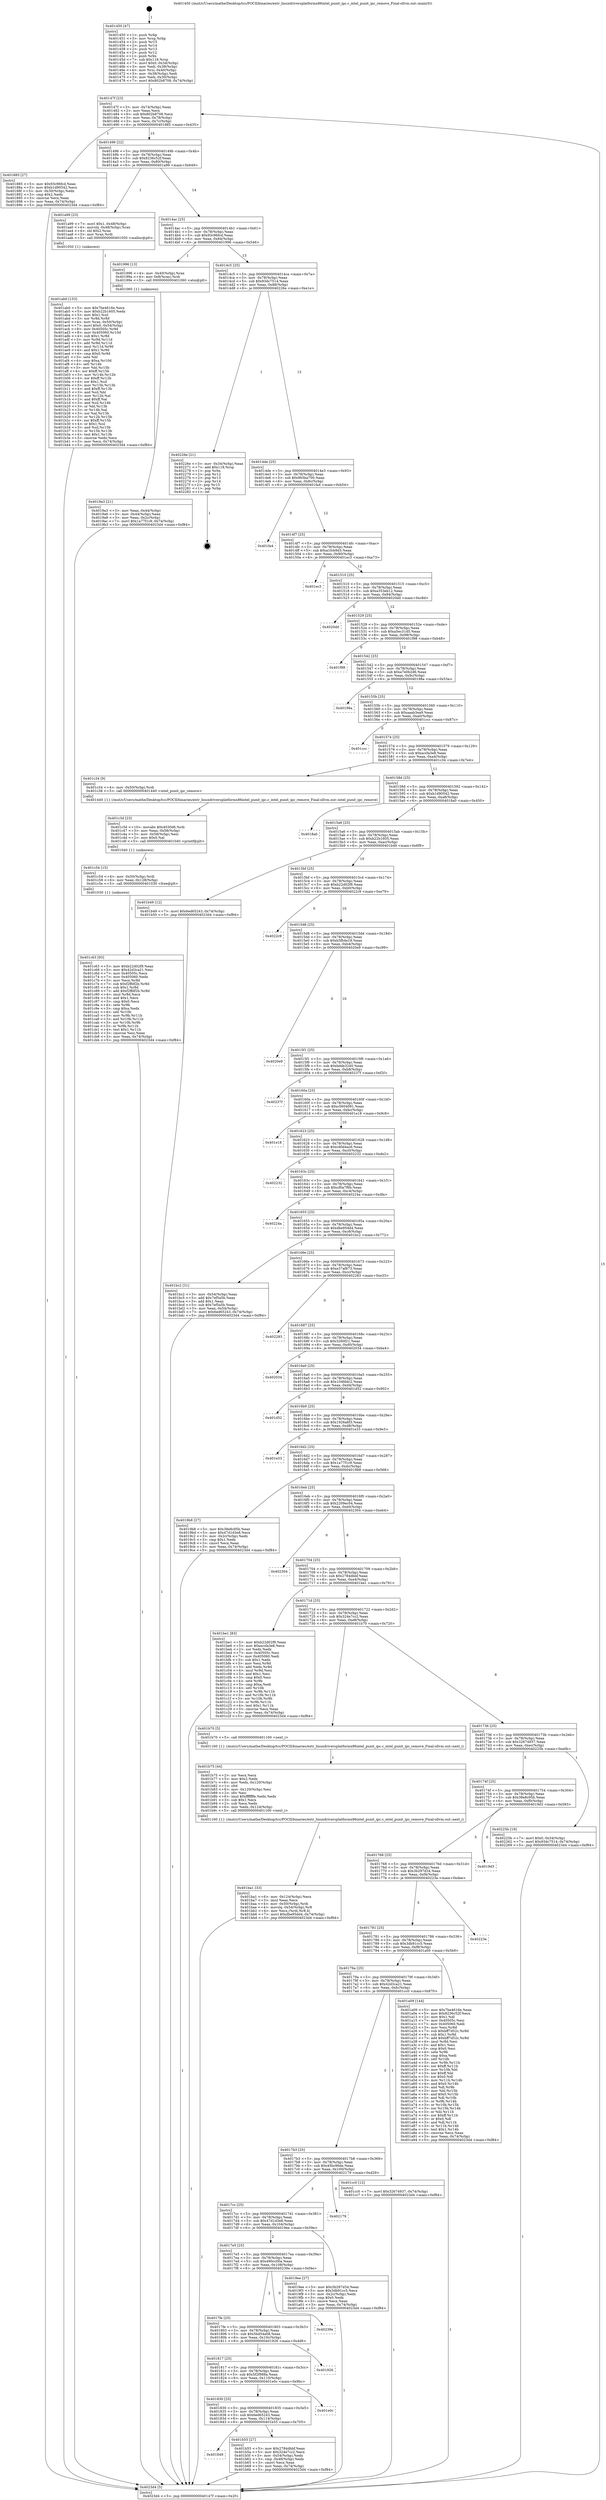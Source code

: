 digraph "0x401450" {
  label = "0x401450 (/mnt/c/Users/mathe/Desktop/tcc/POCII/binaries/extr_linuxdriversplatformx86intel_punit_ipc.c_intel_punit_ipc_remove_Final-ollvm.out::main(0))"
  labelloc = "t"
  node[shape=record]

  Entry [label="",width=0.3,height=0.3,shape=circle,fillcolor=black,style=filled]
  "0x40147f" [label="{
     0x40147f [23]\l
     | [instrs]\l
     &nbsp;&nbsp;0x40147f \<+3\>: mov -0x74(%rbp),%eax\l
     &nbsp;&nbsp;0x401482 \<+2\>: mov %eax,%ecx\l
     &nbsp;&nbsp;0x401484 \<+6\>: sub $0x802b8708,%ecx\l
     &nbsp;&nbsp;0x40148a \<+3\>: mov %eax,-0x78(%rbp)\l
     &nbsp;&nbsp;0x40148d \<+3\>: mov %ecx,-0x7c(%rbp)\l
     &nbsp;&nbsp;0x401490 \<+6\>: je 0000000000401885 \<main+0x435\>\l
  }"]
  "0x401885" [label="{
     0x401885 [27]\l
     | [instrs]\l
     &nbsp;&nbsp;0x401885 \<+5\>: mov $0x93c96fcd,%eax\l
     &nbsp;&nbsp;0x40188a \<+5\>: mov $0xb1d90542,%ecx\l
     &nbsp;&nbsp;0x40188f \<+3\>: mov -0x30(%rbp),%edx\l
     &nbsp;&nbsp;0x401892 \<+3\>: cmp $0x2,%edx\l
     &nbsp;&nbsp;0x401895 \<+3\>: cmovne %ecx,%eax\l
     &nbsp;&nbsp;0x401898 \<+3\>: mov %eax,-0x74(%rbp)\l
     &nbsp;&nbsp;0x40189b \<+5\>: jmp 00000000004023d4 \<main+0xf84\>\l
  }"]
  "0x401496" [label="{
     0x401496 [22]\l
     | [instrs]\l
     &nbsp;&nbsp;0x401496 \<+5\>: jmp 000000000040149b \<main+0x4b\>\l
     &nbsp;&nbsp;0x40149b \<+3\>: mov -0x78(%rbp),%eax\l
     &nbsp;&nbsp;0x40149e \<+5\>: sub $0x8236c52f,%eax\l
     &nbsp;&nbsp;0x4014a3 \<+3\>: mov %eax,-0x80(%rbp)\l
     &nbsp;&nbsp;0x4014a6 \<+6\>: je 0000000000401a99 \<main+0x649\>\l
  }"]
  "0x4023d4" [label="{
     0x4023d4 [5]\l
     | [instrs]\l
     &nbsp;&nbsp;0x4023d4 \<+5\>: jmp 000000000040147f \<main+0x2f\>\l
  }"]
  "0x401450" [label="{
     0x401450 [47]\l
     | [instrs]\l
     &nbsp;&nbsp;0x401450 \<+1\>: push %rbp\l
     &nbsp;&nbsp;0x401451 \<+3\>: mov %rsp,%rbp\l
     &nbsp;&nbsp;0x401454 \<+2\>: push %r15\l
     &nbsp;&nbsp;0x401456 \<+2\>: push %r14\l
     &nbsp;&nbsp;0x401458 \<+2\>: push %r13\l
     &nbsp;&nbsp;0x40145a \<+2\>: push %r12\l
     &nbsp;&nbsp;0x40145c \<+1\>: push %rbx\l
     &nbsp;&nbsp;0x40145d \<+7\>: sub $0x118,%rsp\l
     &nbsp;&nbsp;0x401464 \<+7\>: movl $0x0,-0x34(%rbp)\l
     &nbsp;&nbsp;0x40146b \<+3\>: mov %edi,-0x38(%rbp)\l
     &nbsp;&nbsp;0x40146e \<+4\>: mov %rsi,-0x40(%rbp)\l
     &nbsp;&nbsp;0x401472 \<+3\>: mov -0x38(%rbp),%edi\l
     &nbsp;&nbsp;0x401475 \<+3\>: mov %edi,-0x30(%rbp)\l
     &nbsp;&nbsp;0x401478 \<+7\>: movl $0x802b8708,-0x74(%rbp)\l
  }"]
  Exit [label="",width=0.3,height=0.3,shape=circle,fillcolor=black,style=filled,peripheries=2]
  "0x401a99" [label="{
     0x401a99 [23]\l
     | [instrs]\l
     &nbsp;&nbsp;0x401a99 \<+7\>: movl $0x1,-0x48(%rbp)\l
     &nbsp;&nbsp;0x401aa0 \<+4\>: movslq -0x48(%rbp),%rax\l
     &nbsp;&nbsp;0x401aa4 \<+4\>: shl $0x2,%rax\l
     &nbsp;&nbsp;0x401aa8 \<+3\>: mov %rax,%rdi\l
     &nbsp;&nbsp;0x401aab \<+5\>: call 0000000000401050 \<malloc@plt\>\l
     | [calls]\l
     &nbsp;&nbsp;0x401050 \{1\} (unknown)\l
  }"]
  "0x4014ac" [label="{
     0x4014ac [25]\l
     | [instrs]\l
     &nbsp;&nbsp;0x4014ac \<+5\>: jmp 00000000004014b1 \<main+0x61\>\l
     &nbsp;&nbsp;0x4014b1 \<+3\>: mov -0x78(%rbp),%eax\l
     &nbsp;&nbsp;0x4014b4 \<+5\>: sub $0x93c96fcd,%eax\l
     &nbsp;&nbsp;0x4014b9 \<+6\>: mov %eax,-0x84(%rbp)\l
     &nbsp;&nbsp;0x4014bf \<+6\>: je 0000000000401996 \<main+0x546\>\l
  }"]
  "0x401c63" [label="{
     0x401c63 [93]\l
     | [instrs]\l
     &nbsp;&nbsp;0x401c63 \<+5\>: mov $0xb22d02f9,%eax\l
     &nbsp;&nbsp;0x401c68 \<+5\>: mov $0x42d3ca21,%esi\l
     &nbsp;&nbsp;0x401c6d \<+7\>: mov 0x40505c,%ecx\l
     &nbsp;&nbsp;0x401c74 \<+7\>: mov 0x405060,%edx\l
     &nbsp;&nbsp;0x401c7b \<+3\>: mov %ecx,%r8d\l
     &nbsp;&nbsp;0x401c7e \<+7\>: sub $0xf2ffdf2b,%r8d\l
     &nbsp;&nbsp;0x401c85 \<+4\>: sub $0x1,%r8d\l
     &nbsp;&nbsp;0x401c89 \<+7\>: add $0xf2ffdf2b,%r8d\l
     &nbsp;&nbsp;0x401c90 \<+4\>: imul %r8d,%ecx\l
     &nbsp;&nbsp;0x401c94 \<+3\>: and $0x1,%ecx\l
     &nbsp;&nbsp;0x401c97 \<+3\>: cmp $0x0,%ecx\l
     &nbsp;&nbsp;0x401c9a \<+4\>: sete %r9b\l
     &nbsp;&nbsp;0x401c9e \<+3\>: cmp $0xa,%edx\l
     &nbsp;&nbsp;0x401ca1 \<+4\>: setl %r10b\l
     &nbsp;&nbsp;0x401ca5 \<+3\>: mov %r9b,%r11b\l
     &nbsp;&nbsp;0x401ca8 \<+3\>: and %r10b,%r11b\l
     &nbsp;&nbsp;0x401cab \<+3\>: xor %r10b,%r9b\l
     &nbsp;&nbsp;0x401cae \<+3\>: or %r9b,%r11b\l
     &nbsp;&nbsp;0x401cb1 \<+4\>: test $0x1,%r11b\l
     &nbsp;&nbsp;0x401cb5 \<+3\>: cmovne %esi,%eax\l
     &nbsp;&nbsp;0x401cb8 \<+3\>: mov %eax,-0x74(%rbp)\l
     &nbsp;&nbsp;0x401cbb \<+5\>: jmp 00000000004023d4 \<main+0xf84\>\l
  }"]
  "0x401996" [label="{
     0x401996 [13]\l
     | [instrs]\l
     &nbsp;&nbsp;0x401996 \<+4\>: mov -0x40(%rbp),%rax\l
     &nbsp;&nbsp;0x40199a \<+4\>: mov 0x8(%rax),%rdi\l
     &nbsp;&nbsp;0x40199e \<+5\>: call 0000000000401060 \<atoi@plt\>\l
     | [calls]\l
     &nbsp;&nbsp;0x401060 \{1\} (unknown)\l
  }"]
  "0x4014c5" [label="{
     0x4014c5 [25]\l
     | [instrs]\l
     &nbsp;&nbsp;0x4014c5 \<+5\>: jmp 00000000004014ca \<main+0x7a\>\l
     &nbsp;&nbsp;0x4014ca \<+3\>: mov -0x78(%rbp),%eax\l
     &nbsp;&nbsp;0x4014cd \<+5\>: sub $0x93dc7514,%eax\l
     &nbsp;&nbsp;0x4014d2 \<+6\>: mov %eax,-0x88(%rbp)\l
     &nbsp;&nbsp;0x4014d8 \<+6\>: je 000000000040226e \<main+0xe1e\>\l
  }"]
  "0x4019a3" [label="{
     0x4019a3 [21]\l
     | [instrs]\l
     &nbsp;&nbsp;0x4019a3 \<+3\>: mov %eax,-0x44(%rbp)\l
     &nbsp;&nbsp;0x4019a6 \<+3\>: mov -0x44(%rbp),%eax\l
     &nbsp;&nbsp;0x4019a9 \<+3\>: mov %eax,-0x2c(%rbp)\l
     &nbsp;&nbsp;0x4019ac \<+7\>: movl $0x1a77f1c9,-0x74(%rbp)\l
     &nbsp;&nbsp;0x4019b3 \<+5\>: jmp 00000000004023d4 \<main+0xf84\>\l
  }"]
  "0x401c54" [label="{
     0x401c54 [15]\l
     | [instrs]\l
     &nbsp;&nbsp;0x401c54 \<+4\>: mov -0x50(%rbp),%rdi\l
     &nbsp;&nbsp;0x401c58 \<+6\>: mov %eax,-0x128(%rbp)\l
     &nbsp;&nbsp;0x401c5e \<+5\>: call 0000000000401030 \<free@plt\>\l
     | [calls]\l
     &nbsp;&nbsp;0x401030 \{1\} (unknown)\l
  }"]
  "0x40226e" [label="{
     0x40226e [21]\l
     | [instrs]\l
     &nbsp;&nbsp;0x40226e \<+3\>: mov -0x34(%rbp),%eax\l
     &nbsp;&nbsp;0x402271 \<+7\>: add $0x118,%rsp\l
     &nbsp;&nbsp;0x402278 \<+1\>: pop %rbx\l
     &nbsp;&nbsp;0x402279 \<+2\>: pop %r12\l
     &nbsp;&nbsp;0x40227b \<+2\>: pop %r13\l
     &nbsp;&nbsp;0x40227d \<+2\>: pop %r14\l
     &nbsp;&nbsp;0x40227f \<+2\>: pop %r15\l
     &nbsp;&nbsp;0x402281 \<+1\>: pop %rbp\l
     &nbsp;&nbsp;0x402282 \<+1\>: ret\l
  }"]
  "0x4014de" [label="{
     0x4014de [25]\l
     | [instrs]\l
     &nbsp;&nbsp;0x4014de \<+5\>: jmp 00000000004014e3 \<main+0x93\>\l
     &nbsp;&nbsp;0x4014e3 \<+3\>: mov -0x78(%rbp),%eax\l
     &nbsp;&nbsp;0x4014e6 \<+5\>: sub $0x9b5ba700,%eax\l
     &nbsp;&nbsp;0x4014eb \<+6\>: mov %eax,-0x8c(%rbp)\l
     &nbsp;&nbsp;0x4014f1 \<+6\>: je 0000000000401fa4 \<main+0xb54\>\l
  }"]
  "0x401c3d" [label="{
     0x401c3d [23]\l
     | [instrs]\l
     &nbsp;&nbsp;0x401c3d \<+10\>: movabs $0x4030d6,%rdi\l
     &nbsp;&nbsp;0x401c47 \<+3\>: mov %eax,-0x58(%rbp)\l
     &nbsp;&nbsp;0x401c4a \<+3\>: mov -0x58(%rbp),%esi\l
     &nbsp;&nbsp;0x401c4d \<+2\>: mov $0x0,%al\l
     &nbsp;&nbsp;0x401c4f \<+5\>: call 0000000000401040 \<printf@plt\>\l
     | [calls]\l
     &nbsp;&nbsp;0x401040 \{1\} (unknown)\l
  }"]
  "0x401fa4" [label="{
     0x401fa4\l
  }", style=dashed]
  "0x4014f7" [label="{
     0x4014f7 [25]\l
     | [instrs]\l
     &nbsp;&nbsp;0x4014f7 \<+5\>: jmp 00000000004014fc \<main+0xac\>\l
     &nbsp;&nbsp;0x4014fc \<+3\>: mov -0x78(%rbp),%eax\l
     &nbsp;&nbsp;0x4014ff \<+5\>: sub $0xa1fcb9d3,%eax\l
     &nbsp;&nbsp;0x401504 \<+6\>: mov %eax,-0x90(%rbp)\l
     &nbsp;&nbsp;0x40150a \<+6\>: je 0000000000401ec3 \<main+0xa73\>\l
  }"]
  "0x401ba1" [label="{
     0x401ba1 [33]\l
     | [instrs]\l
     &nbsp;&nbsp;0x401ba1 \<+6\>: mov -0x124(%rbp),%ecx\l
     &nbsp;&nbsp;0x401ba7 \<+3\>: imul %eax,%ecx\l
     &nbsp;&nbsp;0x401baa \<+4\>: mov -0x50(%rbp),%rdi\l
     &nbsp;&nbsp;0x401bae \<+4\>: movslq -0x54(%rbp),%r8\l
     &nbsp;&nbsp;0x401bb2 \<+4\>: mov %ecx,(%rdi,%r8,4)\l
     &nbsp;&nbsp;0x401bb6 \<+7\>: movl $0xdbe95dd4,-0x74(%rbp)\l
     &nbsp;&nbsp;0x401bbd \<+5\>: jmp 00000000004023d4 \<main+0xf84\>\l
  }"]
  "0x401ec3" [label="{
     0x401ec3\l
  }", style=dashed]
  "0x401510" [label="{
     0x401510 [25]\l
     | [instrs]\l
     &nbsp;&nbsp;0x401510 \<+5\>: jmp 0000000000401515 \<main+0xc5\>\l
     &nbsp;&nbsp;0x401515 \<+3\>: mov -0x78(%rbp),%eax\l
     &nbsp;&nbsp;0x401518 \<+5\>: sub $0xa353eb12,%eax\l
     &nbsp;&nbsp;0x40151d \<+6\>: mov %eax,-0x94(%rbp)\l
     &nbsp;&nbsp;0x401523 \<+6\>: je 00000000004020dd \<main+0xc8d\>\l
  }"]
  "0x401b75" [label="{
     0x401b75 [44]\l
     | [instrs]\l
     &nbsp;&nbsp;0x401b75 \<+2\>: xor %ecx,%ecx\l
     &nbsp;&nbsp;0x401b77 \<+5\>: mov $0x2,%edx\l
     &nbsp;&nbsp;0x401b7c \<+6\>: mov %edx,-0x120(%rbp)\l
     &nbsp;&nbsp;0x401b82 \<+1\>: cltd\l
     &nbsp;&nbsp;0x401b83 \<+6\>: mov -0x120(%rbp),%esi\l
     &nbsp;&nbsp;0x401b89 \<+2\>: idiv %esi\l
     &nbsp;&nbsp;0x401b8b \<+6\>: imul $0xfffffffe,%edx,%edx\l
     &nbsp;&nbsp;0x401b91 \<+3\>: sub $0x1,%ecx\l
     &nbsp;&nbsp;0x401b94 \<+2\>: sub %ecx,%edx\l
     &nbsp;&nbsp;0x401b96 \<+6\>: mov %edx,-0x124(%rbp)\l
     &nbsp;&nbsp;0x401b9c \<+5\>: call 0000000000401160 \<next_i\>\l
     | [calls]\l
     &nbsp;&nbsp;0x401160 \{1\} (/mnt/c/Users/mathe/Desktop/tcc/POCII/binaries/extr_linuxdriversplatformx86intel_punit_ipc.c_intel_punit_ipc_remove_Final-ollvm.out::next_i)\l
  }"]
  "0x4020dd" [label="{
     0x4020dd\l
  }", style=dashed]
  "0x401529" [label="{
     0x401529 [25]\l
     | [instrs]\l
     &nbsp;&nbsp;0x401529 \<+5\>: jmp 000000000040152e \<main+0xde\>\l
     &nbsp;&nbsp;0x40152e \<+3\>: mov -0x78(%rbp),%eax\l
     &nbsp;&nbsp;0x401531 \<+5\>: sub $0xa5ec31d5,%eax\l
     &nbsp;&nbsp;0x401536 \<+6\>: mov %eax,-0x98(%rbp)\l
     &nbsp;&nbsp;0x40153c \<+6\>: je 0000000000401f98 \<main+0xb48\>\l
  }"]
  "0x401849" [label="{
     0x401849\l
  }", style=dashed]
  "0x401f98" [label="{
     0x401f98\l
  }", style=dashed]
  "0x401542" [label="{
     0x401542 [25]\l
     | [instrs]\l
     &nbsp;&nbsp;0x401542 \<+5\>: jmp 0000000000401547 \<main+0xf7\>\l
     &nbsp;&nbsp;0x401547 \<+3\>: mov -0x78(%rbp),%eax\l
     &nbsp;&nbsp;0x40154a \<+5\>: sub $0xa7e0b2d6,%eax\l
     &nbsp;&nbsp;0x40154f \<+6\>: mov %eax,-0x9c(%rbp)\l
     &nbsp;&nbsp;0x401555 \<+6\>: je 000000000040198a \<main+0x53a\>\l
  }"]
  "0x401b55" [label="{
     0x401b55 [27]\l
     | [instrs]\l
     &nbsp;&nbsp;0x401b55 \<+5\>: mov $0x2784dbbf,%eax\l
     &nbsp;&nbsp;0x401b5a \<+5\>: mov $0x324e7cc2,%ecx\l
     &nbsp;&nbsp;0x401b5f \<+3\>: mov -0x54(%rbp),%edx\l
     &nbsp;&nbsp;0x401b62 \<+3\>: cmp -0x48(%rbp),%edx\l
     &nbsp;&nbsp;0x401b65 \<+3\>: cmovl %ecx,%eax\l
     &nbsp;&nbsp;0x401b68 \<+3\>: mov %eax,-0x74(%rbp)\l
     &nbsp;&nbsp;0x401b6b \<+5\>: jmp 00000000004023d4 \<main+0xf84\>\l
  }"]
  "0x40198a" [label="{
     0x40198a\l
  }", style=dashed]
  "0x40155b" [label="{
     0x40155b [25]\l
     | [instrs]\l
     &nbsp;&nbsp;0x40155b \<+5\>: jmp 0000000000401560 \<main+0x110\>\l
     &nbsp;&nbsp;0x401560 \<+3\>: mov -0x78(%rbp),%eax\l
     &nbsp;&nbsp;0x401563 \<+5\>: sub $0xaaab3ea9,%eax\l
     &nbsp;&nbsp;0x401568 \<+6\>: mov %eax,-0xa0(%rbp)\l
     &nbsp;&nbsp;0x40156e \<+6\>: je 0000000000401ccc \<main+0x87c\>\l
  }"]
  "0x401830" [label="{
     0x401830 [25]\l
     | [instrs]\l
     &nbsp;&nbsp;0x401830 \<+5\>: jmp 0000000000401835 \<main+0x3e5\>\l
     &nbsp;&nbsp;0x401835 \<+3\>: mov -0x78(%rbp),%eax\l
     &nbsp;&nbsp;0x401838 \<+5\>: sub $0x6ed65243,%eax\l
     &nbsp;&nbsp;0x40183d \<+6\>: mov %eax,-0x114(%rbp)\l
     &nbsp;&nbsp;0x401843 \<+6\>: je 0000000000401b55 \<main+0x705\>\l
  }"]
  "0x401ccc" [label="{
     0x401ccc\l
  }", style=dashed]
  "0x401574" [label="{
     0x401574 [25]\l
     | [instrs]\l
     &nbsp;&nbsp;0x401574 \<+5\>: jmp 0000000000401579 \<main+0x129\>\l
     &nbsp;&nbsp;0x401579 \<+3\>: mov -0x78(%rbp),%eax\l
     &nbsp;&nbsp;0x40157c \<+5\>: sub $0xaccfa3e8,%eax\l
     &nbsp;&nbsp;0x401581 \<+6\>: mov %eax,-0xa4(%rbp)\l
     &nbsp;&nbsp;0x401587 \<+6\>: je 0000000000401c34 \<main+0x7e4\>\l
  }"]
  "0x401e0c" [label="{
     0x401e0c\l
  }", style=dashed]
  "0x401c34" [label="{
     0x401c34 [9]\l
     | [instrs]\l
     &nbsp;&nbsp;0x401c34 \<+4\>: mov -0x50(%rbp),%rdi\l
     &nbsp;&nbsp;0x401c38 \<+5\>: call 0000000000401440 \<intel_punit_ipc_remove\>\l
     | [calls]\l
     &nbsp;&nbsp;0x401440 \{1\} (/mnt/c/Users/mathe/Desktop/tcc/POCII/binaries/extr_linuxdriversplatformx86intel_punit_ipc.c_intel_punit_ipc_remove_Final-ollvm.out::intel_punit_ipc_remove)\l
  }"]
  "0x40158d" [label="{
     0x40158d [25]\l
     | [instrs]\l
     &nbsp;&nbsp;0x40158d \<+5\>: jmp 0000000000401592 \<main+0x142\>\l
     &nbsp;&nbsp;0x401592 \<+3\>: mov -0x78(%rbp),%eax\l
     &nbsp;&nbsp;0x401595 \<+5\>: sub $0xb1d90542,%eax\l
     &nbsp;&nbsp;0x40159a \<+6\>: mov %eax,-0xa8(%rbp)\l
     &nbsp;&nbsp;0x4015a0 \<+6\>: je 00000000004018a0 \<main+0x450\>\l
  }"]
  "0x401817" [label="{
     0x401817 [25]\l
     | [instrs]\l
     &nbsp;&nbsp;0x401817 \<+5\>: jmp 000000000040181c \<main+0x3cc\>\l
     &nbsp;&nbsp;0x40181c \<+3\>: mov -0x78(%rbp),%eax\l
     &nbsp;&nbsp;0x40181f \<+5\>: sub $0x5f2f988a,%eax\l
     &nbsp;&nbsp;0x401824 \<+6\>: mov %eax,-0x110(%rbp)\l
     &nbsp;&nbsp;0x40182a \<+6\>: je 0000000000401e0c \<main+0x9bc\>\l
  }"]
  "0x4018a0" [label="{
     0x4018a0\l
  }", style=dashed]
  "0x4015a6" [label="{
     0x4015a6 [25]\l
     | [instrs]\l
     &nbsp;&nbsp;0x4015a6 \<+5\>: jmp 00000000004015ab \<main+0x15b\>\l
     &nbsp;&nbsp;0x4015ab \<+3\>: mov -0x78(%rbp),%eax\l
     &nbsp;&nbsp;0x4015ae \<+5\>: sub $0xb22b1605,%eax\l
     &nbsp;&nbsp;0x4015b3 \<+6\>: mov %eax,-0xac(%rbp)\l
     &nbsp;&nbsp;0x4015b9 \<+6\>: je 0000000000401b49 \<main+0x6f9\>\l
  }"]
  "0x401926" [label="{
     0x401926\l
  }", style=dashed]
  "0x401b49" [label="{
     0x401b49 [12]\l
     | [instrs]\l
     &nbsp;&nbsp;0x401b49 \<+7\>: movl $0x6ed65243,-0x74(%rbp)\l
     &nbsp;&nbsp;0x401b50 \<+5\>: jmp 00000000004023d4 \<main+0xf84\>\l
  }"]
  "0x4015bf" [label="{
     0x4015bf [25]\l
     | [instrs]\l
     &nbsp;&nbsp;0x4015bf \<+5\>: jmp 00000000004015c4 \<main+0x174\>\l
     &nbsp;&nbsp;0x4015c4 \<+3\>: mov -0x78(%rbp),%eax\l
     &nbsp;&nbsp;0x4015c7 \<+5\>: sub $0xb22d02f9,%eax\l
     &nbsp;&nbsp;0x4015cc \<+6\>: mov %eax,-0xb0(%rbp)\l
     &nbsp;&nbsp;0x4015d2 \<+6\>: je 00000000004022c9 \<main+0xe79\>\l
  }"]
  "0x4017fe" [label="{
     0x4017fe [25]\l
     | [instrs]\l
     &nbsp;&nbsp;0x4017fe \<+5\>: jmp 0000000000401803 \<main+0x3b3\>\l
     &nbsp;&nbsp;0x401803 \<+3\>: mov -0x78(%rbp),%eax\l
     &nbsp;&nbsp;0x401806 \<+5\>: sub $0x5bd54a08,%eax\l
     &nbsp;&nbsp;0x40180b \<+6\>: mov %eax,-0x10c(%rbp)\l
     &nbsp;&nbsp;0x401811 \<+6\>: je 0000000000401926 \<main+0x4d6\>\l
  }"]
  "0x4022c9" [label="{
     0x4022c9\l
  }", style=dashed]
  "0x4015d8" [label="{
     0x4015d8 [25]\l
     | [instrs]\l
     &nbsp;&nbsp;0x4015d8 \<+5\>: jmp 00000000004015dd \<main+0x18d\>\l
     &nbsp;&nbsp;0x4015dd \<+3\>: mov -0x78(%rbp),%eax\l
     &nbsp;&nbsp;0x4015e0 \<+5\>: sub $0xb5fb4e18,%eax\l
     &nbsp;&nbsp;0x4015e5 \<+6\>: mov %eax,-0xb4(%rbp)\l
     &nbsp;&nbsp;0x4015eb \<+6\>: je 00000000004020e9 \<main+0xc99\>\l
  }"]
  "0x40239e" [label="{
     0x40239e\l
  }", style=dashed]
  "0x4020e9" [label="{
     0x4020e9\l
  }", style=dashed]
  "0x4015f1" [label="{
     0x4015f1 [25]\l
     | [instrs]\l
     &nbsp;&nbsp;0x4015f1 \<+5\>: jmp 00000000004015f6 \<main+0x1a6\>\l
     &nbsp;&nbsp;0x4015f6 \<+3\>: mov -0x78(%rbp),%eax\l
     &nbsp;&nbsp;0x4015f9 \<+5\>: sub $0xbdde3240,%eax\l
     &nbsp;&nbsp;0x4015fe \<+6\>: mov %eax,-0xb8(%rbp)\l
     &nbsp;&nbsp;0x401604 \<+6\>: je 000000000040237f \<main+0xf2f\>\l
  }"]
  "0x401ab0" [label="{
     0x401ab0 [153]\l
     | [instrs]\l
     &nbsp;&nbsp;0x401ab0 \<+5\>: mov $0x7be4616e,%ecx\l
     &nbsp;&nbsp;0x401ab5 \<+5\>: mov $0xb22b1605,%edx\l
     &nbsp;&nbsp;0x401aba \<+3\>: mov $0x1,%sil\l
     &nbsp;&nbsp;0x401abd \<+3\>: xor %r8d,%r8d\l
     &nbsp;&nbsp;0x401ac0 \<+4\>: mov %rax,-0x50(%rbp)\l
     &nbsp;&nbsp;0x401ac4 \<+7\>: movl $0x0,-0x54(%rbp)\l
     &nbsp;&nbsp;0x401acb \<+8\>: mov 0x40505c,%r9d\l
     &nbsp;&nbsp;0x401ad3 \<+8\>: mov 0x405060,%r10d\l
     &nbsp;&nbsp;0x401adb \<+4\>: sub $0x1,%r8d\l
     &nbsp;&nbsp;0x401adf \<+3\>: mov %r9d,%r11d\l
     &nbsp;&nbsp;0x401ae2 \<+3\>: add %r8d,%r11d\l
     &nbsp;&nbsp;0x401ae5 \<+4\>: imul %r11d,%r9d\l
     &nbsp;&nbsp;0x401ae9 \<+4\>: and $0x1,%r9d\l
     &nbsp;&nbsp;0x401aed \<+4\>: cmp $0x0,%r9d\l
     &nbsp;&nbsp;0x401af1 \<+3\>: sete %bl\l
     &nbsp;&nbsp;0x401af4 \<+4\>: cmp $0xa,%r10d\l
     &nbsp;&nbsp;0x401af8 \<+4\>: setl %r14b\l
     &nbsp;&nbsp;0x401afc \<+3\>: mov %bl,%r15b\l
     &nbsp;&nbsp;0x401aff \<+4\>: xor $0xff,%r15b\l
     &nbsp;&nbsp;0x401b03 \<+3\>: mov %r14b,%r12b\l
     &nbsp;&nbsp;0x401b06 \<+4\>: xor $0xff,%r12b\l
     &nbsp;&nbsp;0x401b0a \<+4\>: xor $0x1,%sil\l
     &nbsp;&nbsp;0x401b0e \<+3\>: mov %r15b,%r13b\l
     &nbsp;&nbsp;0x401b11 \<+4\>: and $0xff,%r13b\l
     &nbsp;&nbsp;0x401b15 \<+3\>: and %sil,%bl\l
     &nbsp;&nbsp;0x401b18 \<+3\>: mov %r12b,%al\l
     &nbsp;&nbsp;0x401b1b \<+2\>: and $0xff,%al\l
     &nbsp;&nbsp;0x401b1d \<+3\>: and %sil,%r14b\l
     &nbsp;&nbsp;0x401b20 \<+3\>: or %bl,%r13b\l
     &nbsp;&nbsp;0x401b23 \<+3\>: or %r14b,%al\l
     &nbsp;&nbsp;0x401b26 \<+3\>: xor %al,%r13b\l
     &nbsp;&nbsp;0x401b29 \<+3\>: or %r12b,%r15b\l
     &nbsp;&nbsp;0x401b2c \<+4\>: xor $0xff,%r15b\l
     &nbsp;&nbsp;0x401b30 \<+4\>: or $0x1,%sil\l
     &nbsp;&nbsp;0x401b34 \<+3\>: and %sil,%r15b\l
     &nbsp;&nbsp;0x401b37 \<+3\>: or %r15b,%r13b\l
     &nbsp;&nbsp;0x401b3a \<+4\>: test $0x1,%r13b\l
     &nbsp;&nbsp;0x401b3e \<+3\>: cmovne %edx,%ecx\l
     &nbsp;&nbsp;0x401b41 \<+3\>: mov %ecx,-0x74(%rbp)\l
     &nbsp;&nbsp;0x401b44 \<+5\>: jmp 00000000004023d4 \<main+0xf84\>\l
  }"]
  "0x40237f" [label="{
     0x40237f\l
  }", style=dashed]
  "0x40160a" [label="{
     0x40160a [25]\l
     | [instrs]\l
     &nbsp;&nbsp;0x40160a \<+5\>: jmp 000000000040160f \<main+0x1bf\>\l
     &nbsp;&nbsp;0x40160f \<+3\>: mov -0x78(%rbp),%eax\l
     &nbsp;&nbsp;0x401612 \<+5\>: sub $0xc5604091,%eax\l
     &nbsp;&nbsp;0x401617 \<+6\>: mov %eax,-0xbc(%rbp)\l
     &nbsp;&nbsp;0x40161d \<+6\>: je 0000000000401e18 \<main+0x9c8\>\l
  }"]
  "0x4017e5" [label="{
     0x4017e5 [25]\l
     | [instrs]\l
     &nbsp;&nbsp;0x4017e5 \<+5\>: jmp 00000000004017ea \<main+0x39a\>\l
     &nbsp;&nbsp;0x4017ea \<+3\>: mov -0x78(%rbp),%eax\l
     &nbsp;&nbsp;0x4017ed \<+5\>: sub $0x490cc00a,%eax\l
     &nbsp;&nbsp;0x4017f2 \<+6\>: mov %eax,-0x108(%rbp)\l
     &nbsp;&nbsp;0x4017f8 \<+6\>: je 000000000040239e \<main+0xf4e\>\l
  }"]
  "0x401e18" [label="{
     0x401e18\l
  }", style=dashed]
  "0x401623" [label="{
     0x401623 [25]\l
     | [instrs]\l
     &nbsp;&nbsp;0x401623 \<+5\>: jmp 0000000000401628 \<main+0x1d8\>\l
     &nbsp;&nbsp;0x401628 \<+3\>: mov -0x78(%rbp),%eax\l
     &nbsp;&nbsp;0x40162b \<+5\>: sub $0xcd0d4ac6,%eax\l
     &nbsp;&nbsp;0x401630 \<+6\>: mov %eax,-0xc0(%rbp)\l
     &nbsp;&nbsp;0x401636 \<+6\>: je 0000000000402232 \<main+0xde2\>\l
  }"]
  "0x4019ee" [label="{
     0x4019ee [27]\l
     | [instrs]\l
     &nbsp;&nbsp;0x4019ee \<+5\>: mov $0x3b297d34,%eax\l
     &nbsp;&nbsp;0x4019f3 \<+5\>: mov $0x3db91cc5,%ecx\l
     &nbsp;&nbsp;0x4019f8 \<+3\>: mov -0x2c(%rbp),%edx\l
     &nbsp;&nbsp;0x4019fb \<+3\>: cmp $0x0,%edx\l
     &nbsp;&nbsp;0x4019fe \<+3\>: cmove %ecx,%eax\l
     &nbsp;&nbsp;0x401a01 \<+3\>: mov %eax,-0x74(%rbp)\l
     &nbsp;&nbsp;0x401a04 \<+5\>: jmp 00000000004023d4 \<main+0xf84\>\l
  }"]
  "0x402232" [label="{
     0x402232\l
  }", style=dashed]
  "0x40163c" [label="{
     0x40163c [25]\l
     | [instrs]\l
     &nbsp;&nbsp;0x40163c \<+5\>: jmp 0000000000401641 \<main+0x1f1\>\l
     &nbsp;&nbsp;0x401641 \<+3\>: mov -0x78(%rbp),%eax\l
     &nbsp;&nbsp;0x401644 \<+5\>: sub $0xcf0a7f6b,%eax\l
     &nbsp;&nbsp;0x401649 \<+6\>: mov %eax,-0xc4(%rbp)\l
     &nbsp;&nbsp;0x40164f \<+6\>: je 000000000040224a \<main+0xdfa\>\l
  }"]
  "0x4017cc" [label="{
     0x4017cc [25]\l
     | [instrs]\l
     &nbsp;&nbsp;0x4017cc \<+5\>: jmp 00000000004017d1 \<main+0x381\>\l
     &nbsp;&nbsp;0x4017d1 \<+3\>: mov -0x78(%rbp),%eax\l
     &nbsp;&nbsp;0x4017d4 \<+5\>: sub $0x47d1d3e8,%eax\l
     &nbsp;&nbsp;0x4017d9 \<+6\>: mov %eax,-0x104(%rbp)\l
     &nbsp;&nbsp;0x4017df \<+6\>: je 00000000004019ee \<main+0x59e\>\l
  }"]
  "0x40224a" [label="{
     0x40224a\l
  }", style=dashed]
  "0x401655" [label="{
     0x401655 [25]\l
     | [instrs]\l
     &nbsp;&nbsp;0x401655 \<+5\>: jmp 000000000040165a \<main+0x20a\>\l
     &nbsp;&nbsp;0x40165a \<+3\>: mov -0x78(%rbp),%eax\l
     &nbsp;&nbsp;0x40165d \<+5\>: sub $0xdbe95dd4,%eax\l
     &nbsp;&nbsp;0x401662 \<+6\>: mov %eax,-0xc8(%rbp)\l
     &nbsp;&nbsp;0x401668 \<+6\>: je 0000000000401bc2 \<main+0x772\>\l
  }"]
  "0x402179" [label="{
     0x402179\l
  }", style=dashed]
  "0x401bc2" [label="{
     0x401bc2 [31]\l
     | [instrs]\l
     &nbsp;&nbsp;0x401bc2 \<+3\>: mov -0x54(%rbp),%eax\l
     &nbsp;&nbsp;0x401bc5 \<+5\>: add $0x7ef5a5b,%eax\l
     &nbsp;&nbsp;0x401bca \<+3\>: add $0x1,%eax\l
     &nbsp;&nbsp;0x401bcd \<+5\>: sub $0x7ef5a5b,%eax\l
     &nbsp;&nbsp;0x401bd2 \<+3\>: mov %eax,-0x54(%rbp)\l
     &nbsp;&nbsp;0x401bd5 \<+7\>: movl $0x6ed65243,-0x74(%rbp)\l
     &nbsp;&nbsp;0x401bdc \<+5\>: jmp 00000000004023d4 \<main+0xf84\>\l
  }"]
  "0x40166e" [label="{
     0x40166e [25]\l
     | [instrs]\l
     &nbsp;&nbsp;0x40166e \<+5\>: jmp 0000000000401673 \<main+0x223\>\l
     &nbsp;&nbsp;0x401673 \<+3\>: mov -0x78(%rbp),%eax\l
     &nbsp;&nbsp;0x401676 \<+5\>: sub $0xe37af673,%eax\l
     &nbsp;&nbsp;0x40167b \<+6\>: mov %eax,-0xcc(%rbp)\l
     &nbsp;&nbsp;0x401681 \<+6\>: je 0000000000402283 \<main+0xe33\>\l
  }"]
  "0x4017b3" [label="{
     0x4017b3 [25]\l
     | [instrs]\l
     &nbsp;&nbsp;0x4017b3 \<+5\>: jmp 00000000004017b8 \<main+0x368\>\l
     &nbsp;&nbsp;0x4017b8 \<+3\>: mov -0x78(%rbp),%eax\l
     &nbsp;&nbsp;0x4017bb \<+5\>: sub $0x45bc96de,%eax\l
     &nbsp;&nbsp;0x4017c0 \<+6\>: mov %eax,-0x100(%rbp)\l
     &nbsp;&nbsp;0x4017c6 \<+6\>: je 0000000000402179 \<main+0xd29\>\l
  }"]
  "0x402283" [label="{
     0x402283\l
  }", style=dashed]
  "0x401687" [label="{
     0x401687 [25]\l
     | [instrs]\l
     &nbsp;&nbsp;0x401687 \<+5\>: jmp 000000000040168c \<main+0x23c\>\l
     &nbsp;&nbsp;0x40168c \<+3\>: mov -0x78(%rbp),%eax\l
     &nbsp;&nbsp;0x40168f \<+5\>: sub $0x3260f21,%eax\l
     &nbsp;&nbsp;0x401694 \<+6\>: mov %eax,-0xd0(%rbp)\l
     &nbsp;&nbsp;0x40169a \<+6\>: je 0000000000402034 \<main+0xbe4\>\l
  }"]
  "0x401cc0" [label="{
     0x401cc0 [12]\l
     | [instrs]\l
     &nbsp;&nbsp;0x401cc0 \<+7\>: movl $0x32674937,-0x74(%rbp)\l
     &nbsp;&nbsp;0x401cc7 \<+5\>: jmp 00000000004023d4 \<main+0xf84\>\l
  }"]
  "0x402034" [label="{
     0x402034\l
  }", style=dashed]
  "0x4016a0" [label="{
     0x4016a0 [25]\l
     | [instrs]\l
     &nbsp;&nbsp;0x4016a0 \<+5\>: jmp 00000000004016a5 \<main+0x255\>\l
     &nbsp;&nbsp;0x4016a5 \<+3\>: mov -0x78(%rbp),%eax\l
     &nbsp;&nbsp;0x4016a8 \<+5\>: sub $0x104fddc2,%eax\l
     &nbsp;&nbsp;0x4016ad \<+6\>: mov %eax,-0xd4(%rbp)\l
     &nbsp;&nbsp;0x4016b3 \<+6\>: je 0000000000401d52 \<main+0x902\>\l
  }"]
  "0x40179a" [label="{
     0x40179a [25]\l
     | [instrs]\l
     &nbsp;&nbsp;0x40179a \<+5\>: jmp 000000000040179f \<main+0x34f\>\l
     &nbsp;&nbsp;0x40179f \<+3\>: mov -0x78(%rbp),%eax\l
     &nbsp;&nbsp;0x4017a2 \<+5\>: sub $0x42d3ca21,%eax\l
     &nbsp;&nbsp;0x4017a7 \<+6\>: mov %eax,-0xfc(%rbp)\l
     &nbsp;&nbsp;0x4017ad \<+6\>: je 0000000000401cc0 \<main+0x870\>\l
  }"]
  "0x401d52" [label="{
     0x401d52\l
  }", style=dashed]
  "0x4016b9" [label="{
     0x4016b9 [25]\l
     | [instrs]\l
     &nbsp;&nbsp;0x4016b9 \<+5\>: jmp 00000000004016be \<main+0x26e\>\l
     &nbsp;&nbsp;0x4016be \<+3\>: mov -0x78(%rbp),%eax\l
     &nbsp;&nbsp;0x4016c1 \<+5\>: sub $0x1926a6f3,%eax\l
     &nbsp;&nbsp;0x4016c6 \<+6\>: mov %eax,-0xd8(%rbp)\l
     &nbsp;&nbsp;0x4016cc \<+6\>: je 0000000000401e33 \<main+0x9e3\>\l
  }"]
  "0x401a09" [label="{
     0x401a09 [144]\l
     | [instrs]\l
     &nbsp;&nbsp;0x401a09 \<+5\>: mov $0x7be4616e,%eax\l
     &nbsp;&nbsp;0x401a0e \<+5\>: mov $0x8236c52f,%ecx\l
     &nbsp;&nbsp;0x401a13 \<+2\>: mov $0x1,%dl\l
     &nbsp;&nbsp;0x401a15 \<+7\>: mov 0x40505c,%esi\l
     &nbsp;&nbsp;0x401a1c \<+7\>: mov 0x405060,%edi\l
     &nbsp;&nbsp;0x401a23 \<+3\>: mov %esi,%r8d\l
     &nbsp;&nbsp;0x401a26 \<+7\>: sub $0xbff7d52c,%r8d\l
     &nbsp;&nbsp;0x401a2d \<+4\>: sub $0x1,%r8d\l
     &nbsp;&nbsp;0x401a31 \<+7\>: add $0xbff7d52c,%r8d\l
     &nbsp;&nbsp;0x401a38 \<+4\>: imul %r8d,%esi\l
     &nbsp;&nbsp;0x401a3c \<+3\>: and $0x1,%esi\l
     &nbsp;&nbsp;0x401a3f \<+3\>: cmp $0x0,%esi\l
     &nbsp;&nbsp;0x401a42 \<+4\>: sete %r9b\l
     &nbsp;&nbsp;0x401a46 \<+3\>: cmp $0xa,%edi\l
     &nbsp;&nbsp;0x401a49 \<+4\>: setl %r10b\l
     &nbsp;&nbsp;0x401a4d \<+3\>: mov %r9b,%r11b\l
     &nbsp;&nbsp;0x401a50 \<+4\>: xor $0xff,%r11b\l
     &nbsp;&nbsp;0x401a54 \<+3\>: mov %r10b,%bl\l
     &nbsp;&nbsp;0x401a57 \<+3\>: xor $0xff,%bl\l
     &nbsp;&nbsp;0x401a5a \<+3\>: xor $0x0,%dl\l
     &nbsp;&nbsp;0x401a5d \<+3\>: mov %r11b,%r14b\l
     &nbsp;&nbsp;0x401a60 \<+4\>: and $0x0,%r14b\l
     &nbsp;&nbsp;0x401a64 \<+3\>: and %dl,%r9b\l
     &nbsp;&nbsp;0x401a67 \<+3\>: mov %bl,%r15b\l
     &nbsp;&nbsp;0x401a6a \<+4\>: and $0x0,%r15b\l
     &nbsp;&nbsp;0x401a6e \<+3\>: and %dl,%r10b\l
     &nbsp;&nbsp;0x401a71 \<+3\>: or %r9b,%r14b\l
     &nbsp;&nbsp;0x401a74 \<+3\>: or %r10b,%r15b\l
     &nbsp;&nbsp;0x401a77 \<+3\>: xor %r15b,%r14b\l
     &nbsp;&nbsp;0x401a7a \<+3\>: or %bl,%r11b\l
     &nbsp;&nbsp;0x401a7d \<+4\>: xor $0xff,%r11b\l
     &nbsp;&nbsp;0x401a81 \<+3\>: or $0x0,%dl\l
     &nbsp;&nbsp;0x401a84 \<+3\>: and %dl,%r11b\l
     &nbsp;&nbsp;0x401a87 \<+3\>: or %r11b,%r14b\l
     &nbsp;&nbsp;0x401a8a \<+4\>: test $0x1,%r14b\l
     &nbsp;&nbsp;0x401a8e \<+3\>: cmovne %ecx,%eax\l
     &nbsp;&nbsp;0x401a91 \<+3\>: mov %eax,-0x74(%rbp)\l
     &nbsp;&nbsp;0x401a94 \<+5\>: jmp 00000000004023d4 \<main+0xf84\>\l
  }"]
  "0x401e33" [label="{
     0x401e33\l
  }", style=dashed]
  "0x4016d2" [label="{
     0x4016d2 [25]\l
     | [instrs]\l
     &nbsp;&nbsp;0x4016d2 \<+5\>: jmp 00000000004016d7 \<main+0x287\>\l
     &nbsp;&nbsp;0x4016d7 \<+3\>: mov -0x78(%rbp),%eax\l
     &nbsp;&nbsp;0x4016da \<+5\>: sub $0x1a77f1c9,%eax\l
     &nbsp;&nbsp;0x4016df \<+6\>: mov %eax,-0xdc(%rbp)\l
     &nbsp;&nbsp;0x4016e5 \<+6\>: je 00000000004019b8 \<main+0x568\>\l
  }"]
  "0x401781" [label="{
     0x401781 [25]\l
     | [instrs]\l
     &nbsp;&nbsp;0x401781 \<+5\>: jmp 0000000000401786 \<main+0x336\>\l
     &nbsp;&nbsp;0x401786 \<+3\>: mov -0x78(%rbp),%eax\l
     &nbsp;&nbsp;0x401789 \<+5\>: sub $0x3db91cc5,%eax\l
     &nbsp;&nbsp;0x40178e \<+6\>: mov %eax,-0xf8(%rbp)\l
     &nbsp;&nbsp;0x401794 \<+6\>: je 0000000000401a09 \<main+0x5b9\>\l
  }"]
  "0x4019b8" [label="{
     0x4019b8 [27]\l
     | [instrs]\l
     &nbsp;&nbsp;0x4019b8 \<+5\>: mov $0x38e8c95b,%eax\l
     &nbsp;&nbsp;0x4019bd \<+5\>: mov $0x47d1d3e8,%ecx\l
     &nbsp;&nbsp;0x4019c2 \<+3\>: mov -0x2c(%rbp),%edx\l
     &nbsp;&nbsp;0x4019c5 \<+3\>: cmp $0x1,%edx\l
     &nbsp;&nbsp;0x4019c8 \<+3\>: cmovl %ecx,%eax\l
     &nbsp;&nbsp;0x4019cb \<+3\>: mov %eax,-0x74(%rbp)\l
     &nbsp;&nbsp;0x4019ce \<+5\>: jmp 00000000004023d4 \<main+0xf84\>\l
  }"]
  "0x4016eb" [label="{
     0x4016eb [25]\l
     | [instrs]\l
     &nbsp;&nbsp;0x4016eb \<+5\>: jmp 00000000004016f0 \<main+0x2a0\>\l
     &nbsp;&nbsp;0x4016f0 \<+3\>: mov -0x78(%rbp),%eax\l
     &nbsp;&nbsp;0x4016f3 \<+5\>: sub $0x2209ec04,%eax\l
     &nbsp;&nbsp;0x4016f8 \<+6\>: mov %eax,-0xe0(%rbp)\l
     &nbsp;&nbsp;0x4016fe \<+6\>: je 0000000000402304 \<main+0xeb4\>\l
  }"]
  "0x40223e" [label="{
     0x40223e\l
  }", style=dashed]
  "0x402304" [label="{
     0x402304\l
  }", style=dashed]
  "0x401704" [label="{
     0x401704 [25]\l
     | [instrs]\l
     &nbsp;&nbsp;0x401704 \<+5\>: jmp 0000000000401709 \<main+0x2b9\>\l
     &nbsp;&nbsp;0x401709 \<+3\>: mov -0x78(%rbp),%eax\l
     &nbsp;&nbsp;0x40170c \<+5\>: sub $0x2784dbbf,%eax\l
     &nbsp;&nbsp;0x401711 \<+6\>: mov %eax,-0xe4(%rbp)\l
     &nbsp;&nbsp;0x401717 \<+6\>: je 0000000000401be1 \<main+0x791\>\l
  }"]
  "0x401768" [label="{
     0x401768 [25]\l
     | [instrs]\l
     &nbsp;&nbsp;0x401768 \<+5\>: jmp 000000000040176d \<main+0x31d\>\l
     &nbsp;&nbsp;0x40176d \<+3\>: mov -0x78(%rbp),%eax\l
     &nbsp;&nbsp;0x401770 \<+5\>: sub $0x3b297d34,%eax\l
     &nbsp;&nbsp;0x401775 \<+6\>: mov %eax,-0xf4(%rbp)\l
     &nbsp;&nbsp;0x40177b \<+6\>: je 000000000040223e \<main+0xdee\>\l
  }"]
  "0x401be1" [label="{
     0x401be1 [83]\l
     | [instrs]\l
     &nbsp;&nbsp;0x401be1 \<+5\>: mov $0xb22d02f9,%eax\l
     &nbsp;&nbsp;0x401be6 \<+5\>: mov $0xaccfa3e8,%ecx\l
     &nbsp;&nbsp;0x401beb \<+2\>: xor %edx,%edx\l
     &nbsp;&nbsp;0x401bed \<+7\>: mov 0x40505c,%esi\l
     &nbsp;&nbsp;0x401bf4 \<+7\>: mov 0x405060,%edi\l
     &nbsp;&nbsp;0x401bfb \<+3\>: sub $0x1,%edx\l
     &nbsp;&nbsp;0x401bfe \<+3\>: mov %esi,%r8d\l
     &nbsp;&nbsp;0x401c01 \<+3\>: add %edx,%r8d\l
     &nbsp;&nbsp;0x401c04 \<+4\>: imul %r8d,%esi\l
     &nbsp;&nbsp;0x401c08 \<+3\>: and $0x1,%esi\l
     &nbsp;&nbsp;0x401c0b \<+3\>: cmp $0x0,%esi\l
     &nbsp;&nbsp;0x401c0e \<+4\>: sete %r9b\l
     &nbsp;&nbsp;0x401c12 \<+3\>: cmp $0xa,%edi\l
     &nbsp;&nbsp;0x401c15 \<+4\>: setl %r10b\l
     &nbsp;&nbsp;0x401c19 \<+3\>: mov %r9b,%r11b\l
     &nbsp;&nbsp;0x401c1c \<+3\>: and %r10b,%r11b\l
     &nbsp;&nbsp;0x401c1f \<+3\>: xor %r10b,%r9b\l
     &nbsp;&nbsp;0x401c22 \<+3\>: or %r9b,%r11b\l
     &nbsp;&nbsp;0x401c25 \<+4\>: test $0x1,%r11b\l
     &nbsp;&nbsp;0x401c29 \<+3\>: cmovne %ecx,%eax\l
     &nbsp;&nbsp;0x401c2c \<+3\>: mov %eax,-0x74(%rbp)\l
     &nbsp;&nbsp;0x401c2f \<+5\>: jmp 00000000004023d4 \<main+0xf84\>\l
  }"]
  "0x40171d" [label="{
     0x40171d [25]\l
     | [instrs]\l
     &nbsp;&nbsp;0x40171d \<+5\>: jmp 0000000000401722 \<main+0x2d2\>\l
     &nbsp;&nbsp;0x401722 \<+3\>: mov -0x78(%rbp),%eax\l
     &nbsp;&nbsp;0x401725 \<+5\>: sub $0x324e7cc2,%eax\l
     &nbsp;&nbsp;0x40172a \<+6\>: mov %eax,-0xe8(%rbp)\l
     &nbsp;&nbsp;0x401730 \<+6\>: je 0000000000401b70 \<main+0x720\>\l
  }"]
  "0x4019d3" [label="{
     0x4019d3\l
  }", style=dashed]
  "0x401b70" [label="{
     0x401b70 [5]\l
     | [instrs]\l
     &nbsp;&nbsp;0x401b70 \<+5\>: call 0000000000401160 \<next_i\>\l
     | [calls]\l
     &nbsp;&nbsp;0x401160 \{1\} (/mnt/c/Users/mathe/Desktop/tcc/POCII/binaries/extr_linuxdriversplatformx86intel_punit_ipc.c_intel_punit_ipc_remove_Final-ollvm.out::next_i)\l
  }"]
  "0x401736" [label="{
     0x401736 [25]\l
     | [instrs]\l
     &nbsp;&nbsp;0x401736 \<+5\>: jmp 000000000040173b \<main+0x2eb\>\l
     &nbsp;&nbsp;0x40173b \<+3\>: mov -0x78(%rbp),%eax\l
     &nbsp;&nbsp;0x40173e \<+5\>: sub $0x32674937,%eax\l
     &nbsp;&nbsp;0x401743 \<+6\>: mov %eax,-0xec(%rbp)\l
     &nbsp;&nbsp;0x401749 \<+6\>: je 000000000040225b \<main+0xe0b\>\l
  }"]
  "0x40174f" [label="{
     0x40174f [25]\l
     | [instrs]\l
     &nbsp;&nbsp;0x40174f \<+5\>: jmp 0000000000401754 \<main+0x304\>\l
     &nbsp;&nbsp;0x401754 \<+3\>: mov -0x78(%rbp),%eax\l
     &nbsp;&nbsp;0x401757 \<+5\>: sub $0x38e8c95b,%eax\l
     &nbsp;&nbsp;0x40175c \<+6\>: mov %eax,-0xf0(%rbp)\l
     &nbsp;&nbsp;0x401762 \<+6\>: je 00000000004019d3 \<main+0x583\>\l
  }"]
  "0x40225b" [label="{
     0x40225b [19]\l
     | [instrs]\l
     &nbsp;&nbsp;0x40225b \<+7\>: movl $0x0,-0x34(%rbp)\l
     &nbsp;&nbsp;0x402262 \<+7\>: movl $0x93dc7514,-0x74(%rbp)\l
     &nbsp;&nbsp;0x402269 \<+5\>: jmp 00000000004023d4 \<main+0xf84\>\l
  }"]
  Entry -> "0x401450" [label=" 1"]
  "0x40147f" -> "0x401885" [label=" 1"]
  "0x40147f" -> "0x401496" [label=" 15"]
  "0x401885" -> "0x4023d4" [label=" 1"]
  "0x401450" -> "0x40147f" [label=" 1"]
  "0x4023d4" -> "0x40147f" [label=" 15"]
  "0x40226e" -> Exit [label=" 1"]
  "0x401496" -> "0x401a99" [label=" 1"]
  "0x401496" -> "0x4014ac" [label=" 14"]
  "0x40225b" -> "0x4023d4" [label=" 1"]
  "0x4014ac" -> "0x401996" [label=" 1"]
  "0x4014ac" -> "0x4014c5" [label=" 13"]
  "0x401996" -> "0x4019a3" [label=" 1"]
  "0x4019a3" -> "0x4023d4" [label=" 1"]
  "0x401cc0" -> "0x4023d4" [label=" 1"]
  "0x4014c5" -> "0x40226e" [label=" 1"]
  "0x4014c5" -> "0x4014de" [label=" 12"]
  "0x401c63" -> "0x4023d4" [label=" 1"]
  "0x4014de" -> "0x401fa4" [label=" 0"]
  "0x4014de" -> "0x4014f7" [label=" 12"]
  "0x401c54" -> "0x401c63" [label=" 1"]
  "0x4014f7" -> "0x401ec3" [label=" 0"]
  "0x4014f7" -> "0x401510" [label=" 12"]
  "0x401c3d" -> "0x401c54" [label=" 1"]
  "0x401510" -> "0x4020dd" [label=" 0"]
  "0x401510" -> "0x401529" [label=" 12"]
  "0x401c34" -> "0x401c3d" [label=" 1"]
  "0x401529" -> "0x401f98" [label=" 0"]
  "0x401529" -> "0x401542" [label=" 12"]
  "0x401be1" -> "0x4023d4" [label=" 1"]
  "0x401542" -> "0x40198a" [label=" 0"]
  "0x401542" -> "0x40155b" [label=" 12"]
  "0x401bc2" -> "0x4023d4" [label=" 1"]
  "0x40155b" -> "0x401ccc" [label=" 0"]
  "0x40155b" -> "0x401574" [label=" 12"]
  "0x401b75" -> "0x401ba1" [label=" 1"]
  "0x401574" -> "0x401c34" [label=" 1"]
  "0x401574" -> "0x40158d" [label=" 11"]
  "0x401b70" -> "0x401b75" [label=" 1"]
  "0x40158d" -> "0x4018a0" [label=" 0"]
  "0x40158d" -> "0x4015a6" [label=" 11"]
  "0x401830" -> "0x401849" [label=" 0"]
  "0x4015a6" -> "0x401b49" [label=" 1"]
  "0x4015a6" -> "0x4015bf" [label=" 10"]
  "0x401830" -> "0x401b55" [label=" 2"]
  "0x4015bf" -> "0x4022c9" [label=" 0"]
  "0x4015bf" -> "0x4015d8" [label=" 10"]
  "0x401817" -> "0x401830" [label=" 2"]
  "0x4015d8" -> "0x4020e9" [label=" 0"]
  "0x4015d8" -> "0x4015f1" [label=" 10"]
  "0x401817" -> "0x401e0c" [label=" 0"]
  "0x4015f1" -> "0x40237f" [label=" 0"]
  "0x4015f1" -> "0x40160a" [label=" 10"]
  "0x4017fe" -> "0x401817" [label=" 2"]
  "0x40160a" -> "0x401e18" [label=" 0"]
  "0x40160a" -> "0x401623" [label=" 10"]
  "0x4017fe" -> "0x401926" [label=" 0"]
  "0x401623" -> "0x402232" [label=" 0"]
  "0x401623" -> "0x40163c" [label=" 10"]
  "0x401ba1" -> "0x4023d4" [label=" 1"]
  "0x40163c" -> "0x40224a" [label=" 0"]
  "0x40163c" -> "0x401655" [label=" 10"]
  "0x4017e5" -> "0x40239e" [label=" 0"]
  "0x401655" -> "0x401bc2" [label=" 1"]
  "0x401655" -> "0x40166e" [label=" 9"]
  "0x401b55" -> "0x4023d4" [label=" 2"]
  "0x40166e" -> "0x402283" [label=" 0"]
  "0x40166e" -> "0x401687" [label=" 9"]
  "0x401ab0" -> "0x4023d4" [label=" 1"]
  "0x401687" -> "0x402034" [label=" 0"]
  "0x401687" -> "0x4016a0" [label=" 9"]
  "0x401a99" -> "0x401ab0" [label=" 1"]
  "0x4016a0" -> "0x401d52" [label=" 0"]
  "0x4016a0" -> "0x4016b9" [label=" 9"]
  "0x4019ee" -> "0x4023d4" [label=" 1"]
  "0x4016b9" -> "0x401e33" [label=" 0"]
  "0x4016b9" -> "0x4016d2" [label=" 9"]
  "0x4017cc" -> "0x4017e5" [label=" 2"]
  "0x4016d2" -> "0x4019b8" [label=" 1"]
  "0x4016d2" -> "0x4016eb" [label=" 8"]
  "0x4019b8" -> "0x4023d4" [label=" 1"]
  "0x4017e5" -> "0x4017fe" [label=" 2"]
  "0x4016eb" -> "0x402304" [label=" 0"]
  "0x4016eb" -> "0x401704" [label=" 8"]
  "0x4017b3" -> "0x4017cc" [label=" 3"]
  "0x401704" -> "0x401be1" [label=" 1"]
  "0x401704" -> "0x40171d" [label=" 7"]
  "0x401b49" -> "0x4023d4" [label=" 1"]
  "0x40171d" -> "0x401b70" [label=" 1"]
  "0x40171d" -> "0x401736" [label=" 6"]
  "0x40179a" -> "0x4017b3" [label=" 3"]
  "0x401736" -> "0x40225b" [label=" 1"]
  "0x401736" -> "0x40174f" [label=" 5"]
  "0x40179a" -> "0x401cc0" [label=" 1"]
  "0x40174f" -> "0x4019d3" [label=" 0"]
  "0x40174f" -> "0x401768" [label=" 5"]
  "0x4017b3" -> "0x402179" [label=" 0"]
  "0x401768" -> "0x40223e" [label=" 0"]
  "0x401768" -> "0x401781" [label=" 5"]
  "0x4017cc" -> "0x4019ee" [label=" 1"]
  "0x401781" -> "0x401a09" [label=" 1"]
  "0x401781" -> "0x40179a" [label=" 4"]
  "0x401a09" -> "0x4023d4" [label=" 1"]
}
